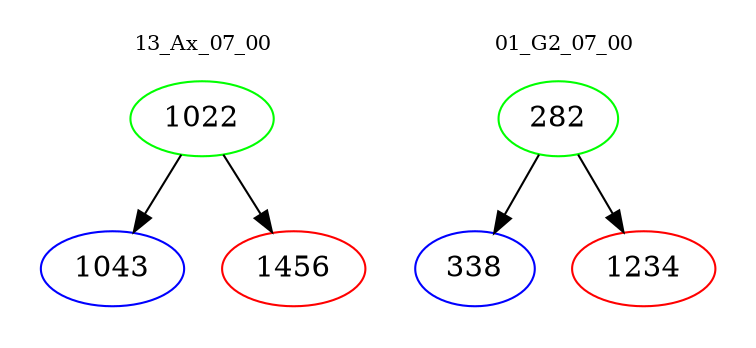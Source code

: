 digraph{
subgraph cluster_0 {
color = white
label = "13_Ax_07_00";
fontsize=10;
T0_1022 [label="1022", color="green"]
T0_1022 -> T0_1043 [color="black"]
T0_1043 [label="1043", color="blue"]
T0_1022 -> T0_1456 [color="black"]
T0_1456 [label="1456", color="red"]
}
subgraph cluster_1 {
color = white
label = "01_G2_07_00";
fontsize=10;
T1_282 [label="282", color="green"]
T1_282 -> T1_338 [color="black"]
T1_338 [label="338", color="blue"]
T1_282 -> T1_1234 [color="black"]
T1_1234 [label="1234", color="red"]
}
}
